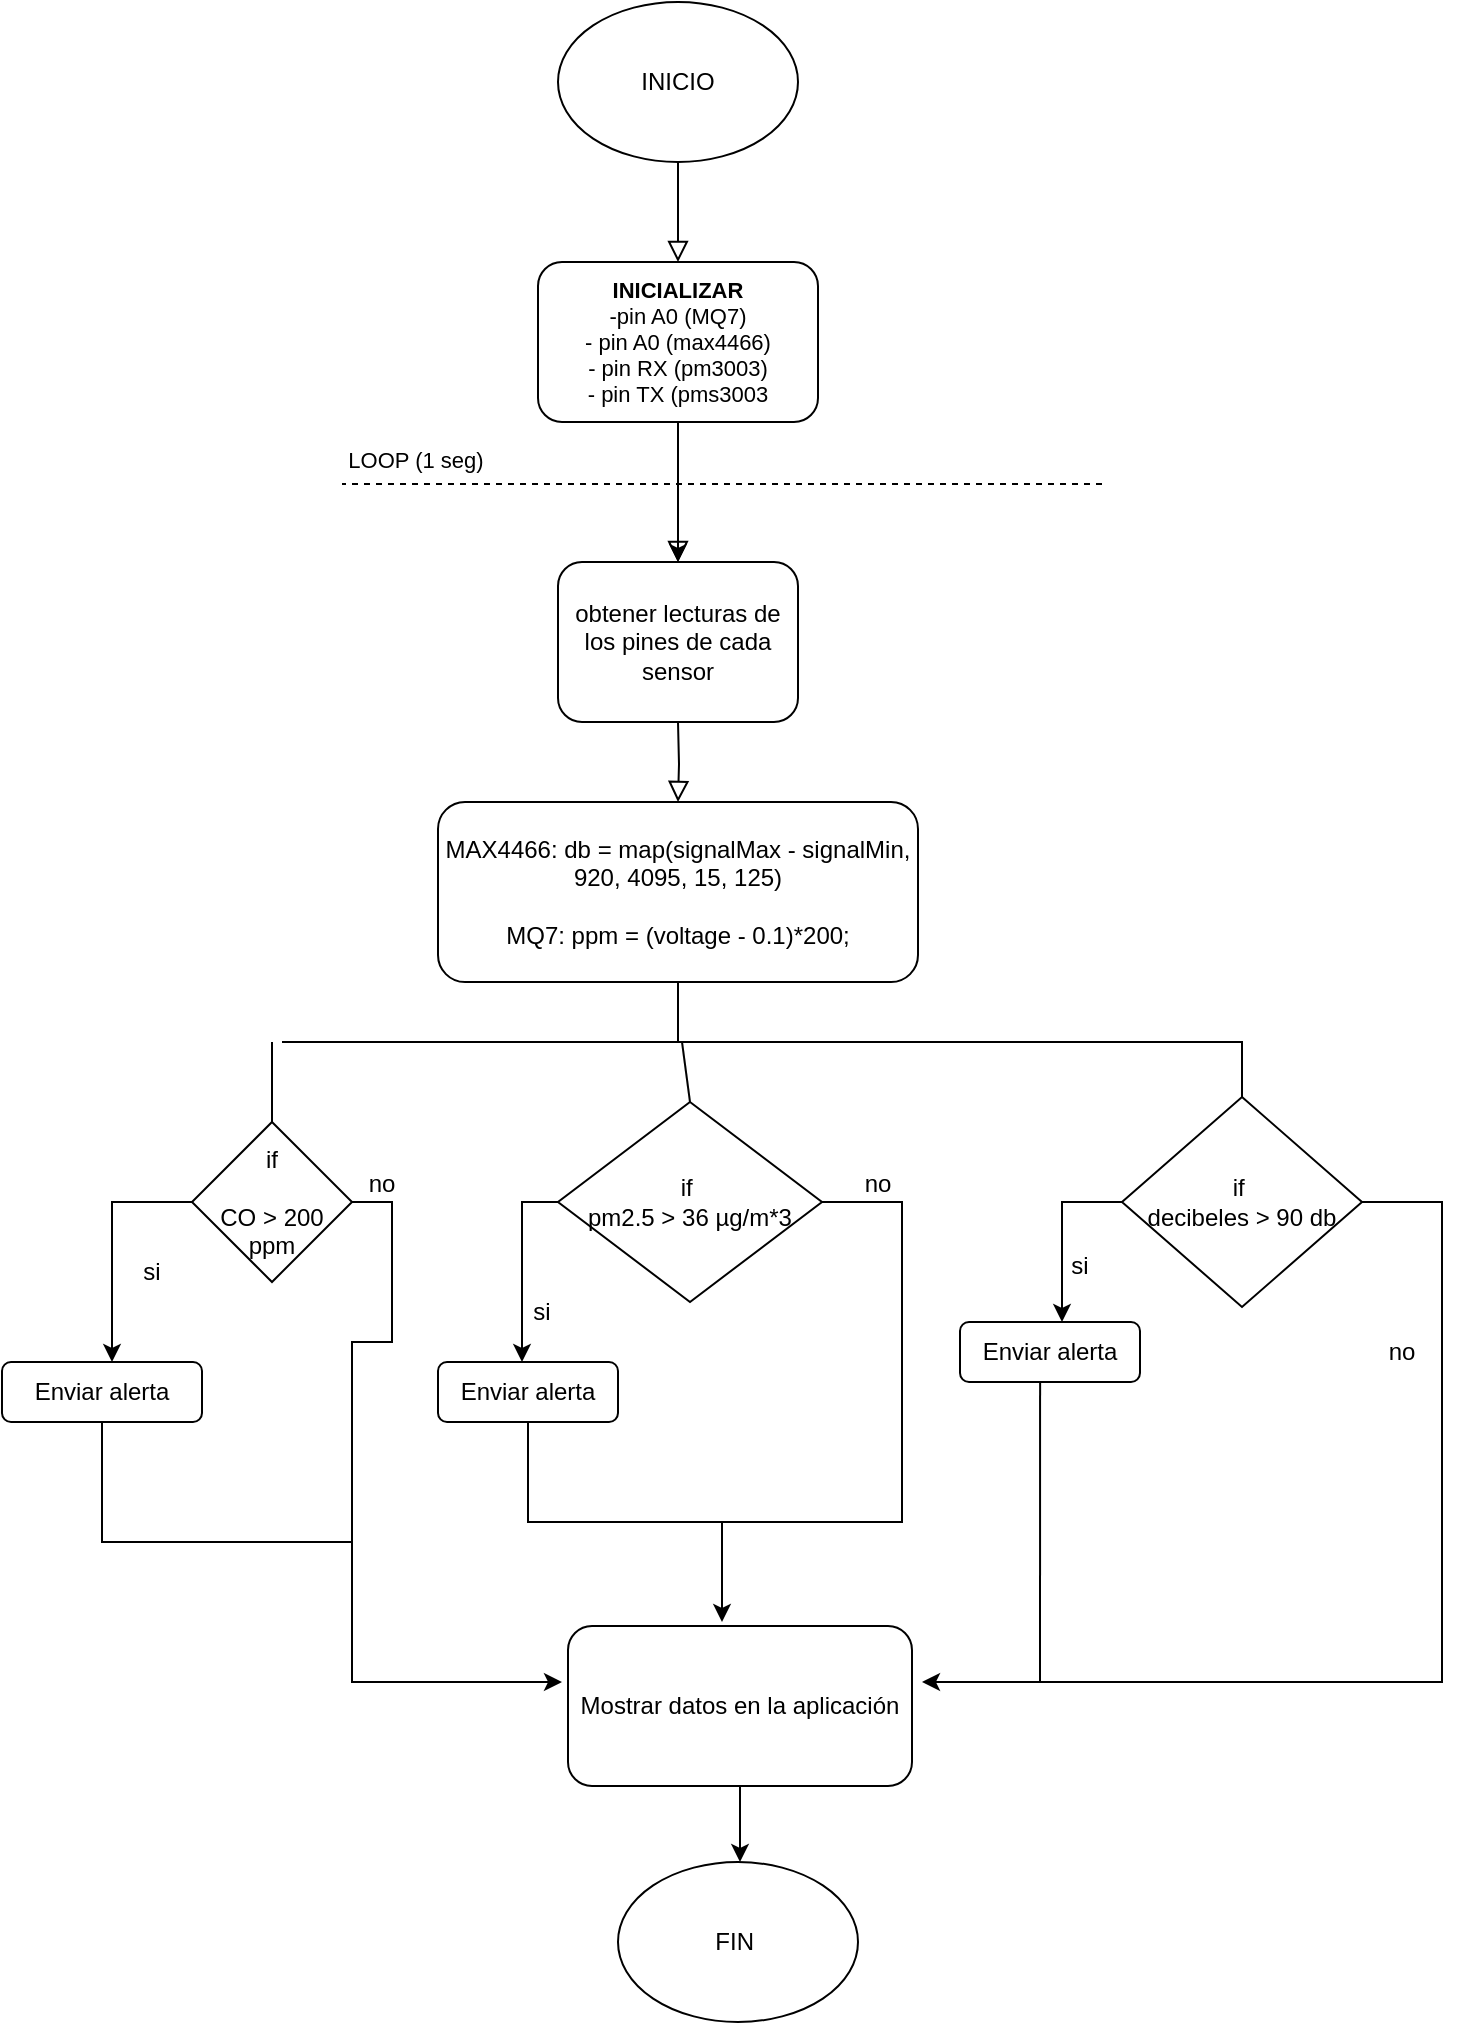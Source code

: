 <mxfile version="24.5.4" type="device">
  <diagram id="C5RBs43oDa-KdzZeNtuy" name="Page-1">
    <mxGraphModel dx="1784" dy="1700" grid="1" gridSize="10" guides="1" tooltips="1" connect="1" arrows="1" fold="1" page="1" pageScale="1" pageWidth="827" pageHeight="1169" math="0" shadow="0">
      <root>
        <mxCell id="WIyWlLk6GJQsqaUBKTNV-0" />
        <mxCell id="WIyWlLk6GJQsqaUBKTNV-1" parent="WIyWlLk6GJQsqaUBKTNV-0" />
        <mxCell id="WIyWlLk6GJQsqaUBKTNV-2" value="" style="rounded=0;html=1;jettySize=auto;orthogonalLoop=1;fontSize=11;endArrow=block;endFill=0;endSize=8;strokeWidth=1;shadow=0;labelBackgroundColor=none;edgeStyle=orthogonalEdgeStyle;" parent="WIyWlLk6GJQsqaUBKTNV-1" edge="1">
          <mxGeometry relative="1" as="geometry">
            <mxPoint x="338" y="120" as="sourcePoint" />
            <mxPoint x="338" y="170" as="targetPoint" />
          </mxGeometry>
        </mxCell>
        <mxCell id="WIyWlLk6GJQsqaUBKTNV-4" value="" style="rounded=0;html=1;jettySize=auto;orthogonalLoop=1;fontSize=11;endArrow=block;endFill=0;endSize=8;strokeWidth=1;shadow=0;labelBackgroundColor=none;edgeStyle=orthogonalEdgeStyle;" parent="WIyWlLk6GJQsqaUBKTNV-1" edge="1">
          <mxGeometry y="20" relative="1" as="geometry">
            <mxPoint as="offset" />
            <mxPoint x="338" y="250" as="sourcePoint" />
            <mxPoint x="338.0" y="320.0" as="targetPoint" />
          </mxGeometry>
        </mxCell>
        <mxCell id="WIyWlLk6GJQsqaUBKTNV-8" value="" style="rounded=0;html=1;jettySize=auto;orthogonalLoop=1;fontSize=11;endArrow=block;endFill=0;endSize=8;strokeWidth=1;shadow=0;labelBackgroundColor=none;edgeStyle=orthogonalEdgeStyle;" parent="WIyWlLk6GJQsqaUBKTNV-1" target="WIyWlLk6GJQsqaUBKTNV-11" edge="1">
          <mxGeometry x="0.333" y="20" relative="1" as="geometry">
            <mxPoint as="offset" />
            <mxPoint x="338.0" y="400.0" as="sourcePoint" />
          </mxGeometry>
        </mxCell>
        <mxCell id="WIyWlLk6GJQsqaUBKTNV-11" value="MAX4466: db = map(signalMax - signalMin, 920, 4095, 15, 125)&lt;div&gt;&lt;br&gt;&lt;/div&gt;&lt;div&gt;MQ7: ppm = (voltage - 0.1)*200;&lt;/div&gt;" style="rounded=1;whiteSpace=wrap;html=1;fontSize=12;glass=0;strokeWidth=1;shadow=0;" parent="WIyWlLk6GJQsqaUBKTNV-1" vertex="1">
          <mxGeometry x="218" y="440" width="240" height="90" as="geometry" />
        </mxCell>
        <mxCell id="XPICR8DcgxXyOPAXqLhe-0" value="INICIO" style="ellipse;whiteSpace=wrap;html=1;" parent="WIyWlLk6GJQsqaUBKTNV-1" vertex="1">
          <mxGeometry x="278" y="40" width="120" height="80" as="geometry" />
        </mxCell>
        <mxCell id="05I1Qad52qRNjN_XQJzg-6" style="edgeStyle=orthogonalEdgeStyle;rounded=0;orthogonalLoop=1;jettySize=auto;html=1;" edge="1" parent="WIyWlLk6GJQsqaUBKTNV-1" source="05I1Qad52qRNjN_XQJzg-0">
          <mxGeometry relative="1" as="geometry">
            <mxPoint x="338" y="320" as="targetPoint" />
          </mxGeometry>
        </mxCell>
        <mxCell id="05I1Qad52qRNjN_XQJzg-0" value="&lt;div style=&quot;font-size: 11px;&quot;&gt;&lt;span style=&quot;background-color: initial;&quot;&gt;&lt;font style=&quot;font-size: 11px;&quot;&gt;&lt;b&gt;INICIALIZAR&lt;/b&gt;&lt;/font&gt;&lt;/span&gt;&lt;/div&gt;&lt;div style=&quot;font-size: 11px;&quot;&gt;&lt;font style=&quot;font-size: 11px;&quot;&gt;&lt;span style=&quot;background-color: initial;&quot;&gt;-pin A0 (MQ7)&lt;/span&gt;&lt;br&gt;&lt;/font&gt;&lt;/div&gt;&lt;div style=&quot;font-size: 11px;&quot;&gt;&lt;div style=&quot;&quot;&gt;&lt;div style=&quot;&quot;&gt;&lt;font style=&quot;font-size: 11px;&quot;&gt;- pin A0 (max4466)&lt;/font&gt;&lt;/div&gt;&lt;div style=&quot;&quot;&gt;&lt;font style=&quot;font-size: 11px;&quot;&gt;- pin RX (pm3003)&lt;/font&gt;&lt;/div&gt;&lt;div style=&quot;&quot;&gt;&lt;font style=&quot;font-size: 11px;&quot;&gt;- pin TX (pms3003&lt;/font&gt;&lt;/div&gt;&lt;/div&gt;&lt;/div&gt;" style="rounded=1;whiteSpace=wrap;html=1;align=center;" vertex="1" parent="WIyWlLk6GJQsqaUBKTNV-1">
          <mxGeometry x="268" y="170" width="140" height="80" as="geometry" />
        </mxCell>
        <mxCell id="05I1Qad52qRNjN_XQJzg-1" value="" style="endArrow=none;dashed=1;html=1;rounded=0;" edge="1" parent="WIyWlLk6GJQsqaUBKTNV-1">
          <mxGeometry width="50" height="50" relative="1" as="geometry">
            <mxPoint x="550" y="281" as="sourcePoint" />
            <mxPoint x="170" y="281" as="targetPoint" />
          </mxGeometry>
        </mxCell>
        <mxCell id="05I1Qad52qRNjN_XQJzg-2" value="&lt;font style=&quot;font-size: 11px;&quot;&gt;LOOP (1 seg)&lt;/font&gt;" style="text;strokeColor=none;align=center;fillColor=none;html=1;verticalAlign=middle;whiteSpace=wrap;rounded=0;strokeWidth=0;" vertex="1" parent="WIyWlLk6GJQsqaUBKTNV-1">
          <mxGeometry x="162" y="254" width="90" height="30" as="geometry" />
        </mxCell>
        <mxCell id="05I1Qad52qRNjN_XQJzg-7" value="obtener lecturas de los pines de cada sensor" style="rounded=1;whiteSpace=wrap;html=1;" vertex="1" parent="WIyWlLk6GJQsqaUBKTNV-1">
          <mxGeometry x="278" y="320" width="120" height="80" as="geometry" />
        </mxCell>
        <mxCell id="05I1Qad52qRNjN_XQJzg-13" value="" style="endArrow=none;html=1;rounded=0;entryX=0.5;entryY=1;entryDx=0;entryDy=0;" edge="1" parent="WIyWlLk6GJQsqaUBKTNV-1" target="WIyWlLk6GJQsqaUBKTNV-11">
          <mxGeometry width="50" height="50" relative="1" as="geometry">
            <mxPoint x="338" y="560" as="sourcePoint" />
            <mxPoint x="350" y="440" as="targetPoint" />
          </mxGeometry>
        </mxCell>
        <mxCell id="05I1Qad52qRNjN_XQJzg-14" value="" style="endArrow=none;html=1;rounded=0;exitX=0.5;exitY=0;exitDx=0;exitDy=0;" edge="1" parent="WIyWlLk6GJQsqaUBKTNV-1" source="05I1Qad52qRNjN_XQJzg-24">
          <mxGeometry width="50" height="50" relative="1" as="geometry">
            <mxPoint x="600" y="560" as="sourcePoint" />
            <mxPoint x="140" y="560" as="targetPoint" />
            <Array as="points">
              <mxPoint x="620" y="560" />
            </Array>
          </mxGeometry>
        </mxCell>
        <mxCell id="05I1Qad52qRNjN_XQJzg-16" value="" style="endArrow=none;html=1;rounded=0;entryX=0.5;entryY=0;entryDx=0;entryDy=0;" edge="1" parent="WIyWlLk6GJQsqaUBKTNV-1" target="05I1Qad52qRNjN_XQJzg-23">
          <mxGeometry width="50" height="50" relative="1" as="geometry">
            <mxPoint x="340" y="560" as="sourcePoint" />
            <mxPoint x="338" y="600" as="targetPoint" />
          </mxGeometry>
        </mxCell>
        <mxCell id="05I1Qad52qRNjN_XQJzg-19" value="" style="endArrow=none;html=1;rounded=0;" edge="1" parent="WIyWlLk6GJQsqaUBKTNV-1" source="05I1Qad52qRNjN_XQJzg-21">
          <mxGeometry width="50" height="50" relative="1" as="geometry">
            <mxPoint x="135" y="560" as="sourcePoint" />
            <mxPoint x="135" y="600" as="targetPoint" />
          </mxGeometry>
        </mxCell>
        <mxCell id="05I1Qad52qRNjN_XQJzg-22" value="" style="endArrow=none;html=1;rounded=0;" edge="1" parent="WIyWlLk6GJQsqaUBKTNV-1" target="05I1Qad52qRNjN_XQJzg-21">
          <mxGeometry width="50" height="50" relative="1" as="geometry">
            <mxPoint x="135" y="560" as="sourcePoint" />
            <mxPoint x="160" y="600" as="targetPoint" />
          </mxGeometry>
        </mxCell>
        <mxCell id="05I1Qad52qRNjN_XQJzg-21" value="if&lt;div&gt;&lt;br&gt;&lt;/div&gt;&lt;div&gt;CO &amp;gt; 200 ppm&lt;/div&gt;" style="rhombus;whiteSpace=wrap;html=1;" vertex="1" parent="WIyWlLk6GJQsqaUBKTNV-1">
          <mxGeometry x="95" y="600" width="80" height="80" as="geometry" />
        </mxCell>
        <mxCell id="05I1Qad52qRNjN_XQJzg-23" value="if&amp;nbsp;&lt;div&gt;pm2.5 &amp;gt; 36&amp;nbsp;µg/m*3&lt;/div&gt;" style="rhombus;whiteSpace=wrap;html=1;" vertex="1" parent="WIyWlLk6GJQsqaUBKTNV-1">
          <mxGeometry x="278" y="590" width="132" height="100" as="geometry" />
        </mxCell>
        <mxCell id="05I1Qad52qRNjN_XQJzg-24" value="if&amp;nbsp;&lt;div&gt;decibeles &amp;gt; 90 db&lt;/div&gt;" style="rhombus;whiteSpace=wrap;html=1;" vertex="1" parent="WIyWlLk6GJQsqaUBKTNV-1">
          <mxGeometry x="560" y="587.5" width="120" height="105" as="geometry" />
        </mxCell>
        <mxCell id="05I1Qad52qRNjN_XQJzg-25" value="" style="endArrow=classic;html=1;rounded=0;exitX=1;exitY=0.5;exitDx=0;exitDy=0;" edge="1" parent="WIyWlLk6GJQsqaUBKTNV-1" source="05I1Qad52qRNjN_XQJzg-21">
          <mxGeometry width="50" height="50" relative="1" as="geometry">
            <mxPoint x="185" y="690" as="sourcePoint" />
            <mxPoint x="280" y="880" as="targetPoint" />
            <Array as="points">
              <mxPoint x="195" y="640" />
              <mxPoint x="195" y="710" />
              <mxPoint x="175" y="710" />
              <mxPoint x="175" y="880" />
            </Array>
          </mxGeometry>
        </mxCell>
        <mxCell id="05I1Qad52qRNjN_XQJzg-26" value="" style="endArrow=classic;html=1;rounded=0;exitX=0;exitY=0.5;exitDx=0;exitDy=0;" edge="1" parent="WIyWlLk6GJQsqaUBKTNV-1" source="05I1Qad52qRNjN_XQJzg-21">
          <mxGeometry width="50" height="50" relative="1" as="geometry">
            <mxPoint x="55" y="850" as="sourcePoint" />
            <mxPoint x="55" y="720" as="targetPoint" />
            <Array as="points">
              <mxPoint x="55" y="640" />
            </Array>
          </mxGeometry>
        </mxCell>
        <mxCell id="05I1Qad52qRNjN_XQJzg-27" value="si" style="text;html=1;align=center;verticalAlign=middle;whiteSpace=wrap;rounded=0;" vertex="1" parent="WIyWlLk6GJQsqaUBKTNV-1">
          <mxGeometry x="45" y="660" width="60" height="30" as="geometry" />
        </mxCell>
        <mxCell id="05I1Qad52qRNjN_XQJzg-28" value="no" style="text;html=1;align=center;verticalAlign=middle;whiteSpace=wrap;rounded=0;" vertex="1" parent="WIyWlLk6GJQsqaUBKTNV-1">
          <mxGeometry x="160" y="616" width="60" height="30" as="geometry" />
        </mxCell>
        <mxCell id="05I1Qad52qRNjN_XQJzg-32" value="" style="endArrow=none;html=1;rounded=0;entryX=0.5;entryY=1;entryDx=0;entryDy=0;" edge="1" parent="WIyWlLk6GJQsqaUBKTNV-1" source="05I1Qad52qRNjN_XQJzg-30">
          <mxGeometry width="50" height="50" relative="1" as="geometry">
            <mxPoint x="175" y="810" as="sourcePoint" />
            <mxPoint x="55" y="750" as="targetPoint" />
            <Array as="points" />
          </mxGeometry>
        </mxCell>
        <mxCell id="05I1Qad52qRNjN_XQJzg-36" value="" style="endArrow=none;html=1;rounded=0;entryX=0.5;entryY=1;entryDx=0;entryDy=0;" edge="1" parent="WIyWlLk6GJQsqaUBKTNV-1" target="05I1Qad52qRNjN_XQJzg-30">
          <mxGeometry width="50" height="50" relative="1" as="geometry">
            <mxPoint x="175" y="810" as="sourcePoint" />
            <mxPoint x="55" y="750" as="targetPoint" />
            <Array as="points">
              <mxPoint x="50" y="810" />
            </Array>
          </mxGeometry>
        </mxCell>
        <mxCell id="05I1Qad52qRNjN_XQJzg-30" value="Enviar alerta" style="rounded=1;whiteSpace=wrap;html=1;" vertex="1" parent="WIyWlLk6GJQsqaUBKTNV-1">
          <mxGeometry y="720" width="100" height="30" as="geometry" />
        </mxCell>
        <mxCell id="05I1Qad52qRNjN_XQJzg-38" value="" style="endArrow=classic;html=1;rounded=0;exitX=0;exitY=0.5;exitDx=0;exitDy=0;" edge="1" parent="WIyWlLk6GJQsqaUBKTNV-1" source="05I1Qad52qRNjN_XQJzg-23">
          <mxGeometry width="50" height="50" relative="1" as="geometry">
            <mxPoint x="310" y="710" as="sourcePoint" />
            <mxPoint x="260" y="720" as="targetPoint" />
            <Array as="points">
              <mxPoint x="260" y="640" />
            </Array>
          </mxGeometry>
        </mxCell>
        <mxCell id="05I1Qad52qRNjN_XQJzg-39" value="si" style="text;html=1;align=center;verticalAlign=middle;whiteSpace=wrap;rounded=0;" vertex="1" parent="WIyWlLk6GJQsqaUBKTNV-1">
          <mxGeometry x="240" y="680" width="60" height="30" as="geometry" />
        </mxCell>
        <mxCell id="05I1Qad52qRNjN_XQJzg-40" value="" style="endArrow=classic;html=1;rounded=0;exitX=1;exitY=0.5;exitDx=0;exitDy=0;" edge="1" parent="WIyWlLk6GJQsqaUBKTNV-1" source="05I1Qad52qRNjN_XQJzg-23">
          <mxGeometry width="50" height="50" relative="1" as="geometry">
            <mxPoint x="310" y="710" as="sourcePoint" />
            <mxPoint x="360" y="850" as="targetPoint" />
            <Array as="points">
              <mxPoint x="450" y="640" />
              <mxPoint x="450" y="800" />
              <mxPoint x="360" y="800" />
            </Array>
          </mxGeometry>
        </mxCell>
        <mxCell id="05I1Qad52qRNjN_XQJzg-41" value="no" style="text;html=1;align=center;verticalAlign=middle;whiteSpace=wrap;rounded=0;" vertex="1" parent="WIyWlLk6GJQsqaUBKTNV-1">
          <mxGeometry x="408" y="616" width="60" height="30" as="geometry" />
        </mxCell>
        <mxCell id="05I1Qad52qRNjN_XQJzg-42" value="Enviar alerta" style="rounded=1;whiteSpace=wrap;html=1;" vertex="1" parent="WIyWlLk6GJQsqaUBKTNV-1">
          <mxGeometry x="218" y="720" width="90" height="30" as="geometry" />
        </mxCell>
        <mxCell id="05I1Qad52qRNjN_XQJzg-43" value="" style="endArrow=none;html=1;rounded=0;exitX=0.5;exitY=1;exitDx=0;exitDy=0;" edge="1" parent="WIyWlLk6GJQsqaUBKTNV-1" source="05I1Qad52qRNjN_XQJzg-42">
          <mxGeometry width="50" height="50" relative="1" as="geometry">
            <mxPoint x="210" y="740" as="sourcePoint" />
            <mxPoint x="360" y="800" as="targetPoint" />
            <Array as="points">
              <mxPoint x="263" y="800" />
              <mxPoint x="360" y="800" />
            </Array>
          </mxGeometry>
        </mxCell>
        <mxCell id="05I1Qad52qRNjN_XQJzg-44" value="" style="endArrow=classic;html=1;rounded=0;exitX=0;exitY=0.5;exitDx=0;exitDy=0;" edge="1" parent="WIyWlLk6GJQsqaUBKTNV-1" source="05I1Qad52qRNjN_XQJzg-24">
          <mxGeometry width="50" height="50" relative="1" as="geometry">
            <mxPoint x="340" y="630" as="sourcePoint" />
            <mxPoint x="530" y="700" as="targetPoint" />
            <Array as="points">
              <mxPoint x="530" y="640" />
            </Array>
          </mxGeometry>
        </mxCell>
        <mxCell id="05I1Qad52qRNjN_XQJzg-45" value="si" style="text;html=1;align=center;verticalAlign=middle;whiteSpace=wrap;rounded=0;" vertex="1" parent="WIyWlLk6GJQsqaUBKTNV-1">
          <mxGeometry x="509" y="657" width="60" height="30" as="geometry" />
        </mxCell>
        <mxCell id="05I1Qad52qRNjN_XQJzg-46" value="Enviar alerta" style="rounded=1;whiteSpace=wrap;html=1;" vertex="1" parent="WIyWlLk6GJQsqaUBKTNV-1">
          <mxGeometry x="479" y="700" width="90" height="30" as="geometry" />
        </mxCell>
        <mxCell id="05I1Qad52qRNjN_XQJzg-47" value="" style="endArrow=classic;html=1;rounded=0;exitX=1;exitY=0.5;exitDx=0;exitDy=0;" edge="1" parent="WIyWlLk6GJQsqaUBKTNV-1" source="05I1Qad52qRNjN_XQJzg-24">
          <mxGeometry width="50" height="50" relative="1" as="geometry">
            <mxPoint x="630" y="650" as="sourcePoint" />
            <mxPoint x="460" y="880" as="targetPoint" />
            <Array as="points">
              <mxPoint x="720" y="640" />
              <mxPoint x="720" y="880" />
            </Array>
          </mxGeometry>
        </mxCell>
        <mxCell id="05I1Qad52qRNjN_XQJzg-48" value="" style="endArrow=none;html=1;rounded=0;entryX=0.445;entryY=1.016;entryDx=0;entryDy=0;entryPerimeter=0;" edge="1" parent="WIyWlLk6GJQsqaUBKTNV-1" target="05I1Qad52qRNjN_XQJzg-46">
          <mxGeometry width="50" height="50" relative="1" as="geometry">
            <mxPoint x="519" y="880" as="sourcePoint" />
            <mxPoint x="640" y="820" as="targetPoint" />
          </mxGeometry>
        </mxCell>
        <mxCell id="05I1Qad52qRNjN_XQJzg-49" value="no" style="text;html=1;align=center;verticalAlign=middle;whiteSpace=wrap;rounded=0;" vertex="1" parent="WIyWlLk6GJQsqaUBKTNV-1">
          <mxGeometry x="670" y="700" width="60" height="30" as="geometry" />
        </mxCell>
        <mxCell id="05I1Qad52qRNjN_XQJzg-52" value="Mostrar datos en la aplicación" style="rounded=1;whiteSpace=wrap;html=1;" vertex="1" parent="WIyWlLk6GJQsqaUBKTNV-1">
          <mxGeometry x="283" y="852" width="172" height="80" as="geometry" />
        </mxCell>
        <mxCell id="05I1Qad52qRNjN_XQJzg-54" value="" style="endArrow=classic;html=1;rounded=0;exitX=0.5;exitY=1;exitDx=0;exitDy=0;" edge="1" parent="WIyWlLk6GJQsqaUBKTNV-1" source="05I1Qad52qRNjN_XQJzg-52">
          <mxGeometry width="50" height="50" relative="1" as="geometry">
            <mxPoint x="410" y="930" as="sourcePoint" />
            <mxPoint x="369" y="970" as="targetPoint" />
          </mxGeometry>
        </mxCell>
        <mxCell id="05I1Qad52qRNjN_XQJzg-55" value="FIN&amp;nbsp;" style="ellipse;whiteSpace=wrap;html=1;" vertex="1" parent="WIyWlLk6GJQsqaUBKTNV-1">
          <mxGeometry x="308" y="970" width="120" height="80" as="geometry" />
        </mxCell>
      </root>
    </mxGraphModel>
  </diagram>
</mxfile>
